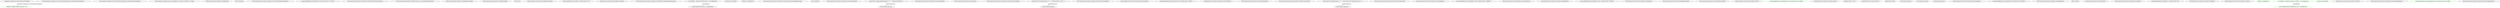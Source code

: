 digraph  {
d1 [cluster="Humanizer.Configuration.CollectionFormatterRegistry.CollectionFormatterRegistry()", color=green, community=0, label="Register<EnglishCollectionFormatter>(''en'')", prediction=0, span="9-9"];
d4 [label="Humanizer.Configuration.CollectionFormatterRegistry", span=""];
d0 [cluster="Humanizer.Configuration.CollectionFormatterRegistry.CollectionFormatterRegistry()", label="Entry Humanizer.Configuration.CollectionFormatterRegistry.CollectionFormatterRegistry()", span="6-6"];
d2 [cluster="Humanizer.Configuration.CollectionFormatterRegistry.CollectionFormatterRegistry()", label="Exit Humanizer.Configuration.CollectionFormatterRegistry.CollectionFormatterRegistry()", span="6-6"];
d3 [cluster="Humanizer.Configuration.LocaliserRegistry<TLocaliser>.Register<T>(string)", label="Entry Humanizer.Configuration.LocaliserRegistry<TLocaliser>.Register<T>(string)", span="45-45"];
m3_51 [cluster="Humanizer.Bytes.ByteSize.FromBits(long)", file="DefaultCollectionFormatter.cs", label="Entry Humanizer.Bytes.ByteSize.FromBits(long)", span="93-93"];
m3_5 [cluster="Unk.Equal", file="DefaultCollectionFormatter.cs", label="Entry Unk.Equal", span=""];
m3_26 [cluster="Humanizer.Tests.Bytes.ParsingTests.TryParseWorksWithLotsOfSpaces()", file="DefaultCollectionFormatter.cs", label="Entry Humanizer.Tests.Bytes.ParsingTests.TryParseWorksWithLotsOfSpaces()", span="45-45"];
m3_27 [cluster="Humanizer.Tests.Bytes.ParsingTests.TryParseWorksWithLotsOfSpaces()", file="DefaultCollectionFormatter.cs", label="Assert.Equal(ByteSize.FromKilobytes(100), ByteSize.Parse('' 100 KB ''))", span="47-47"];
m3_28 [cluster="Humanizer.Tests.Bytes.ParsingTests.TryParseWorksWithLotsOfSpaces()", file="DefaultCollectionFormatter.cs", label="Exit Humanizer.Tests.Bytes.ParsingTests.TryParseWorksWithLotsOfSpaces()", span="45-45"];
m3_12 [cluster="Humanizer.Bytes.ByteSize.TryParse(string, out Humanizer.Bytes.ByteSize)", file="DefaultCollectionFormatter.cs", label="Entry Humanizer.Bytes.ByteSize.TryParse(string, out Humanizer.Bytes.ByteSize)", span="280-280"];
m3_17 [cluster="Humanizer.Bytes.ByteSize.FromMegabytes(double)", file="DefaultCollectionFormatter.cs", label="Entry Humanizer.Bytes.ByteSize.FromMegabytes(double)", span="108-108"];
m3_55 [cluster="Humanizer.Bytes.ByteSize.FromBytes(double)", file="DefaultCollectionFormatter.cs", label="Entry Humanizer.Bytes.ByteSize.FromBytes(double)", span="98-98"];
m3_32 [cluster="Unk.>", file="DefaultCollectionFormatter.cs", label="Entry Unk.>", span=""];
m3_48 [cluster="Humanizer.Tests.Bytes.ParsingTests.ParseBits()", file="DefaultCollectionFormatter.cs", label="Entry Humanizer.Tests.Bytes.ParsingTests.ParseBits()", span="69-69"];
m3_49 [cluster="Humanizer.Tests.Bytes.ParsingTests.ParseBits()", file="DefaultCollectionFormatter.cs", label="Assert.Equal(ByteSize.FromBits(1), ByteSize.Parse(''1b''))", span="71-71"];
m3_50 [cluster="Humanizer.Tests.Bytes.ParsingTests.ParseBits()", file="DefaultCollectionFormatter.cs", label="Exit Humanizer.Tests.Bytes.ParsingTests.ParseBits()", span="69-69"];
m3_18 [cluster="Humanizer.Tests.Bytes.ParsingTests.TryParseReturnsFalseOnBadValue(string)", file="DefaultCollectionFormatter.cs", label="Entry Humanizer.Tests.Bytes.ParsingTests.TryParseReturnsFalseOnBadValue(string)", span="35-35"];
m3_22 [cluster="Humanizer.Tests.Bytes.ParsingTests.TryParseReturnsFalseOnBadValue(string)", file="DefaultCollectionFormatter.cs", label="Assert.Equal(new ByteSize(), resultByteSize)", span="41-41"];
m3_20 [cluster="Humanizer.Tests.Bytes.ParsingTests.TryParseReturnsFalseOnBadValue(string)", file="DefaultCollectionFormatter.cs", label="var resultBool = ByteSize.TryParse(input, out resultByteSize)", span="38-38"];
m3_21 [cluster="Humanizer.Tests.Bytes.ParsingTests.TryParseReturnsFalseOnBadValue(string)", file="DefaultCollectionFormatter.cs", label="Assert.False(resultBool)", span="40-40"];
m3_19 [cluster="Humanizer.Tests.Bytes.ParsingTests.TryParseReturnsFalseOnBadValue(string)", file="DefaultCollectionFormatter.cs", label="ByteSize resultByteSize", span="37-37"];
m3_23 [cluster="Humanizer.Tests.Bytes.ParsingTests.TryParseReturnsFalseOnBadValue(string)", file="DefaultCollectionFormatter.cs", label="Exit Humanizer.Tests.Bytes.ParsingTests.TryParseReturnsFalseOnBadValue(string)", span="35-35"];
m3_24 [cluster="Unk.False", file="DefaultCollectionFormatter.cs", label="Entry Unk.False", span=""];
m3_42 [cluster="Humanizer.Tests.Bytes.ParsingTests.ParseThrowsOnNull()", file="DefaultCollectionFormatter.cs", label="Entry Humanizer.Tests.Bytes.ParsingTests.ParseThrowsOnNull()", span="63-63"];
m3_43 [cluster="Humanizer.Tests.Bytes.ParsingTests.ParseThrowsOnNull()", file="DefaultCollectionFormatter.cs", label="Assert.Throws<ArgumentNullException>(() => { ByteSize.Parse(null); })", span="65-65"];
m3_44 [cluster="Humanizer.Tests.Bytes.ParsingTests.ParseThrowsOnNull()", file="DefaultCollectionFormatter.cs", label="Exit Humanizer.Tests.Bytes.ParsingTests.ParseThrowsOnNull()", span="63-63"];
m3_4 [cluster="Humanizer.Bytes.ByteSize.Parse(string)", file="DefaultCollectionFormatter.cs", label="Entry Humanizer.Bytes.ByteSize.Parse(string)", span="354-354"];
m3_29 [cluster="Humanizer.Tests.Bytes.ParsingTests.ParseThrowsOnPartialBits()", file="DefaultCollectionFormatter.cs", label="Entry Humanizer.Tests.Bytes.ParsingTests.ParseThrowsOnPartialBits()", span="51-51"];
m3_30 [cluster="Humanizer.Tests.Bytes.ParsingTests.ParseThrowsOnPartialBits()", file="DefaultCollectionFormatter.cs", label="Assert.Throws<FormatException>(() => { ByteSize.Parse(''10.5b''); })", span="53-53"];
m3_31 [cluster="Humanizer.Tests.Bytes.ParsingTests.ParseThrowsOnPartialBits()", file="DefaultCollectionFormatter.cs", label="Exit Humanizer.Tests.Bytes.ParsingTests.ParseThrowsOnPartialBits()", span="51-51"];
m3_66 [cluster="Humanizer.Tests.Bytes.ParsingTests.ParseTerabytes()", file="DefaultCollectionFormatter.cs", label="Entry Humanizer.Tests.Bytes.ParsingTests.ParseTerabytes()", span="99-99"];
m3_67 [cluster="Humanizer.Tests.Bytes.ParsingTests.ParseTerabytes()", file="DefaultCollectionFormatter.cs", label="Assert.Equal(ByteSize.FromTerabytes(100), ByteSize.Parse(''100TB''))", span="101-101"];
m3_68 [cluster="Humanizer.Tests.Bytes.ParsingTests.ParseTerabytes()", file="DefaultCollectionFormatter.cs", label="Exit Humanizer.Tests.Bytes.ParsingTests.ParseTerabytes()", span="99-99"];
m3_69 [cluster="Humanizer.Bytes.ByteSize.FromTerabytes(double)", file="DefaultCollectionFormatter.cs", label="Entry Humanizer.Bytes.ByteSize.FromTerabytes(double)", span="118-118"];
m3_36 [cluster="Humanizer.Tests.Bytes.ParsingTests.ParseThrowsOnInvalid()", file="DefaultCollectionFormatter.cs", label="Entry Humanizer.Tests.Bytes.ParsingTests.ParseThrowsOnInvalid()", span="57-57"];
m3_37 [cluster="Humanizer.Tests.Bytes.ParsingTests.ParseThrowsOnInvalid()", file="DefaultCollectionFormatter.cs", label="Assert.Throws<FormatException>(() => { ByteSize.Parse(''Unexpected Value''); })", span="59-59"];
m3_38 [cluster="Humanizer.Tests.Bytes.ParsingTests.ParseThrowsOnInvalid()", file="DefaultCollectionFormatter.cs", label="Exit Humanizer.Tests.Bytes.ParsingTests.ParseThrowsOnInvalid()", span="57-57"];
m3_59 [cluster="Humanizer.Tests.Bytes.ParsingTests.ParseMegabytes()", file="DefaultCollectionFormatter.cs", label="Entry Humanizer.Tests.Bytes.ParsingTests.ParseMegabytes()", span="87-87"];
m3_60 [cluster="Humanizer.Tests.Bytes.ParsingTests.ParseMegabytes()", file="DefaultCollectionFormatter.cs", label="Assert.Equal(ByteSize.FromMegabytes(1000), ByteSize.Parse(''1000MB''))", span="89-89"];
m3_61 [cluster="Humanizer.Tests.Bytes.ParsingTests.ParseMegabytes()", file="DefaultCollectionFormatter.cs", label="Exit Humanizer.Tests.Bytes.ParsingTests.ParseMegabytes()", span="87-87"];
m3_56 [cluster="Humanizer.Tests.Bytes.ParsingTests.ParseKilobytes()", file="DefaultCollectionFormatter.cs", label="Entry Humanizer.Tests.Bytes.ParsingTests.ParseKilobytes()", span="81-81"];
m3_57 [cluster="Humanizer.Tests.Bytes.ParsingTests.ParseKilobytes()", file="DefaultCollectionFormatter.cs", label="Assert.Equal(ByteSize.FromKilobytes(1020), ByteSize.Parse(''1020KB''))", span="83-83"];
m3_58 [cluster="Humanizer.Tests.Bytes.ParsingTests.ParseKilobytes()", file="DefaultCollectionFormatter.cs", label="Exit Humanizer.Tests.Bytes.ParsingTests.ParseKilobytes()", span="81-81"];
m3_65 [cluster="Humanizer.Bytes.ByteSize.FromGigabytes(double)", file="DefaultCollectionFormatter.cs", label="Entry Humanizer.Bytes.ByteSize.FromGigabytes(double)", span="113-113"];
m3_3 [cluster="Humanizer.Bytes.ByteSize.FromKilobytes(double)", file="DefaultCollectionFormatter.cs", label="Entry Humanizer.Bytes.ByteSize.FromKilobytes(double)", span="103-103"];
m3_0 [cluster="Humanizer.Tests.Bytes.ParsingTests.Parse()", file="DefaultCollectionFormatter.cs", label="Entry Humanizer.Tests.Bytes.ParsingTests.Parse()", span="10-10"];
m3_1 [cluster="Humanizer.Tests.Bytes.ParsingTests.Parse()", color=green, community=0, file="DefaultCollectionFormatter.cs", label="Assert.Equal(ByteSize.FromKilobytes(1020), ByteSize.Parse(''1020KB''))", prediction=1, span="12-12"];
m3_2 [cluster="Humanizer.Tests.Bytes.ParsingTests.Parse()", file="DefaultCollectionFormatter.cs", label="Exit Humanizer.Tests.Bytes.ParsingTests.Parse()", span="10-10"];
m3_45 [cluster="lambda expression", file="DefaultCollectionFormatter.cs", label="Entry lambda expression", span="65-65"];
m3_34 [cluster="lambda expression", file="DefaultCollectionFormatter.cs", label="ByteSize.Parse(''10.5b'')", span="53-53"];
m3_40 [cluster="lambda expression", file="DefaultCollectionFormatter.cs", label="ByteSize.Parse(''Unexpected Value'')", span="59-59"];
m3_46 [cluster="lambda expression", file="DefaultCollectionFormatter.cs", label="ByteSize.Parse(null)", span="65-65"];
m3_33 [cluster="lambda expression", file="DefaultCollectionFormatter.cs", label="Entry lambda expression", span="53-53"];
m3_35 [cluster="lambda expression", file="DefaultCollectionFormatter.cs", label="Exit lambda expression", span="53-53"];
m3_39 [cluster="lambda expression", file="DefaultCollectionFormatter.cs", label="Entry lambda expression", span="59-59"];
m3_41 [cluster="lambda expression", file="DefaultCollectionFormatter.cs", label="Exit lambda expression", span="59-59"];
m3_47 [cluster="lambda expression", file="DefaultCollectionFormatter.cs", label="Exit lambda expression", span="65-65"];
m3_62 [cluster="Humanizer.Tests.Bytes.ParsingTests.ParseGigabytes()", file="DefaultCollectionFormatter.cs", label="Entry Humanizer.Tests.Bytes.ParsingTests.ParseGigabytes()", span="93-93"];
m3_63 [cluster="Humanizer.Tests.Bytes.ParsingTests.ParseGigabytes()", file="DefaultCollectionFormatter.cs", label="Assert.Equal(ByteSize.FromGigabytes(805), ByteSize.Parse(''805GB''))", span="95-95"];
m3_64 [cluster="Humanizer.Tests.Bytes.ParsingTests.ParseGigabytes()", file="DefaultCollectionFormatter.cs", label="Exit Humanizer.Tests.Bytes.ParsingTests.ParseGigabytes()", span="93-93"];
m3_13 [cluster="Unk.True", file="DefaultCollectionFormatter.cs", label="Entry Unk.True", span=""];
m3_25 [cluster="Humanizer.Bytes.ByteSize.ByteSize()", file="DefaultCollectionFormatter.cs", label="Entry Humanizer.Bytes.ByteSize.ByteSize()", span="8-8"];
m3_52 [cluster="Humanizer.Tests.Bytes.ParsingTests.ParseBytes()", file="DefaultCollectionFormatter.cs", label="Entry Humanizer.Tests.Bytes.ParsingTests.ParseBytes()", span="75-75"];
m3_53 [cluster="Humanizer.Tests.Bytes.ParsingTests.ParseBytes()", file="DefaultCollectionFormatter.cs", label="Assert.Equal(ByteSize.FromBytes(1), ByteSize.Parse(''1B''))", span="77-77"];
m3_54 [cluster="Humanizer.Tests.Bytes.ParsingTests.ParseBytes()", file="DefaultCollectionFormatter.cs", label="Exit Humanizer.Tests.Bytes.ParsingTests.ParseBytes()", span="75-75"];
m3_6 [cluster="Humanizer.Tests.Bytes.ParsingTests.TryParse()", file="DefaultCollectionFormatter.cs", label="Entry Humanizer.Tests.Bytes.ParsingTests.TryParse()", span="16-16"];
m3_7 [cluster="Humanizer.Tests.Bytes.ParsingTests.TryParse()", color=green, community=0, file="DefaultCollectionFormatter.cs", label="ByteSize resultByteSize", prediction=2, span="18-18"];
m3_8 [cluster="Humanizer.Tests.Bytes.ParsingTests.TryParse()", color=green, community=0, file="DefaultCollectionFormatter.cs", label="var resultBool = ByteSize.TryParse(''1020KB'', out resultByteSize)", prediction=3, span="19-19"];
m3_9 [cluster="Humanizer.Tests.Bytes.ParsingTests.TryParse()", color=green, community=0, file="DefaultCollectionFormatter.cs", label="Assert.True(resultBool)", prediction=4, span="21-21"];
m3_10 [cluster="Humanizer.Tests.Bytes.ParsingTests.TryParse()", color=green, community=0, file="DefaultCollectionFormatter.cs", label="Assert.Equal(ByteSize.FromKilobytes(1020), resultByteSize)", prediction=3, span="22-22"];
m3_11 [cluster="Humanizer.Tests.Bytes.ParsingTests.TryParse()", file="DefaultCollectionFormatter.cs", label="Exit Humanizer.Tests.Bytes.ParsingTests.TryParse()", span="16-16"];
m3_14 [cluster="Humanizer.Tests.Bytes.ParsingTests.ParseDecimalMegabytes()", file="DefaultCollectionFormatter.cs", label="Entry Humanizer.Tests.Bytes.ParsingTests.ParseDecimalMegabytes()", span="26-26"];
m3_15 [cluster="Humanizer.Tests.Bytes.ParsingTests.ParseDecimalMegabytes()", color=green, community=0, file="DefaultCollectionFormatter.cs", label="Assert.Equal(ByteSize.FromMegabytes(100.5), ByteSize.Parse(''100.5MB''))", prediction=6, span="28-28"];
m3_16 [cluster="Humanizer.Tests.Bytes.ParsingTests.ParseDecimalMegabytes()", file="DefaultCollectionFormatter.cs", label="Exit Humanizer.Tests.Bytes.ParsingTests.ParseDecimalMegabytes()", span="26-26"];
d4 -> d1  [color=green, key=1, label="Humanizer.Configuration.CollectionFormatterRegistry", style=dashed];
m3_20 -> m3_22  [color=darkseagreen4, key=1, label=resultByteSize, style=dashed];
m3_43 -> m3_45  [color=darkseagreen4, key=1, label="lambda expression", style=dashed];
m3_30 -> m3_33  [color=darkseagreen4, key=1, label="lambda expression", style=dashed];
m3_37 -> m3_39  [color=darkseagreen4, key=1, label="lambda expression", style=dashed];
m3_8 -> m3_10  [color=green, key=1, label=resultByteSize, style=dashed];
}
